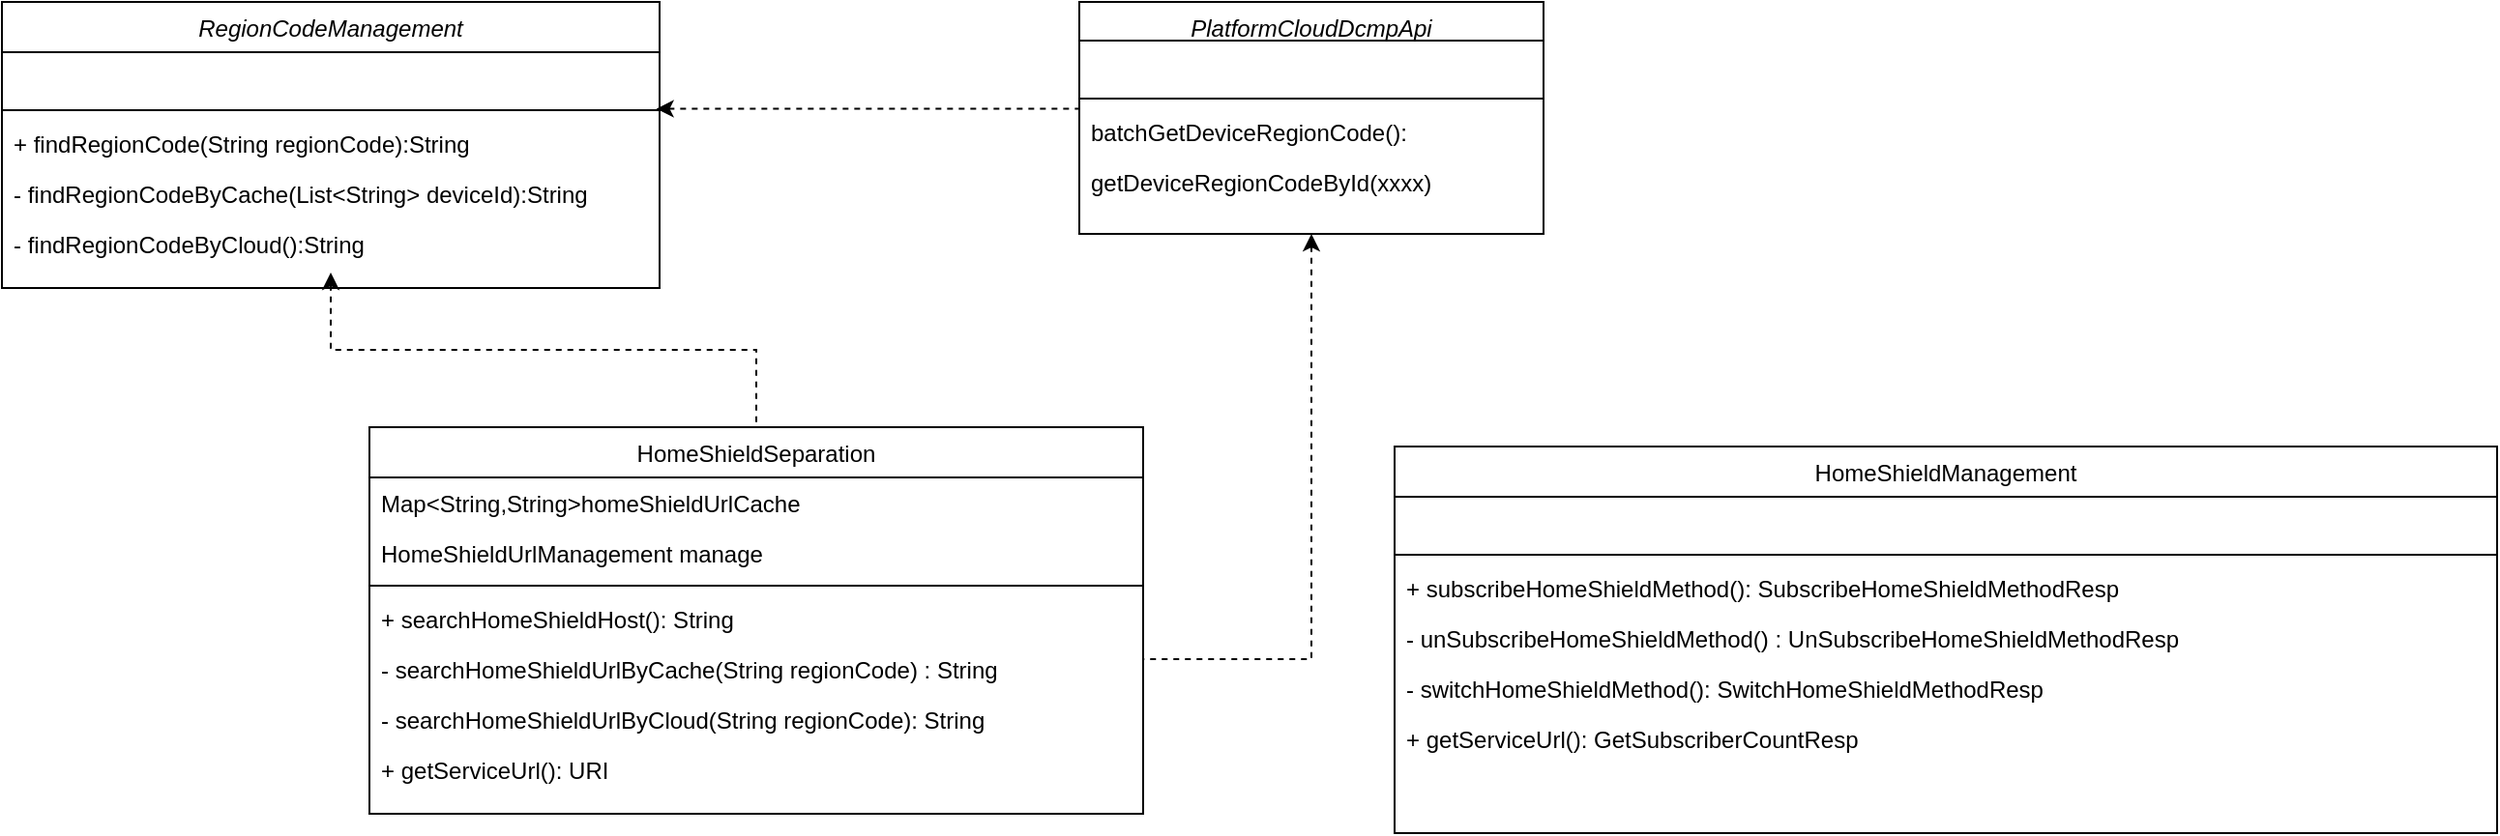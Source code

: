 <mxfile version="21.5.0" type="github">
  <diagram id="C5RBs43oDa-KdzZeNtuy" name="Page-1">
    <mxGraphModel dx="1151" dy="624" grid="1" gridSize="10" guides="1" tooltips="1" connect="1" arrows="1" fold="1" page="1" pageScale="1" pageWidth="827" pageHeight="1169" math="0" shadow="0">
      <root>
        <mxCell id="WIyWlLk6GJQsqaUBKTNV-0" />
        <mxCell id="WIyWlLk6GJQsqaUBKTNV-1" parent="WIyWlLk6GJQsqaUBKTNV-0" />
        <mxCell id="zkfFHV4jXpPFQw0GAbJ--0" value="RegionCodeManagement" style="swimlane;fontStyle=2;align=center;verticalAlign=top;childLayout=stackLayout;horizontal=1;startSize=26;horizontalStack=0;resizeParent=1;resizeLast=0;collapsible=1;marginBottom=0;rounded=0;shadow=0;strokeWidth=1;" parent="WIyWlLk6GJQsqaUBKTNV-1" vertex="1">
          <mxGeometry x="30" y="60" width="340" height="148" as="geometry">
            <mxRectangle x="230" y="140" width="160" height="26" as="alternateBounds" />
          </mxGeometry>
        </mxCell>
        <mxCell id="zkfFHV4jXpPFQw0GAbJ--1" value=" " style="text;align=left;verticalAlign=top;spacingLeft=4;spacingRight=4;overflow=hidden;rotatable=0;points=[[0,0.5],[1,0.5]];portConstraint=eastwest;" parent="zkfFHV4jXpPFQw0GAbJ--0" vertex="1">
          <mxGeometry y="26" width="340" height="26" as="geometry" />
        </mxCell>
        <mxCell id="zkfFHV4jXpPFQw0GAbJ--4" value="" style="line;html=1;strokeWidth=1;align=left;verticalAlign=middle;spacingTop=-1;spacingLeft=3;spacingRight=3;rotatable=0;labelPosition=right;points=[];portConstraint=eastwest;" parent="zkfFHV4jXpPFQw0GAbJ--0" vertex="1">
          <mxGeometry y="52" width="340" height="8" as="geometry" />
        </mxCell>
        <mxCell id="zkfFHV4jXpPFQw0GAbJ--5" value="+ findRegionCode(String regionCode):String" style="text;align=left;verticalAlign=top;spacingLeft=4;spacingRight=4;overflow=hidden;rotatable=0;points=[[0,0.5],[1,0.5]];portConstraint=eastwest;" parent="zkfFHV4jXpPFQw0GAbJ--0" vertex="1">
          <mxGeometry y="60" width="340" height="26" as="geometry" />
        </mxCell>
        <mxCell id="593gdQi1SFJqHG_7XjMu-3" value="- findRegionCodeByCache(List&lt;String&gt; deviceId):String" style="text;align=left;verticalAlign=top;spacingLeft=4;spacingRight=4;overflow=hidden;rotatable=0;points=[[0,0.5],[1,0.5]];portConstraint=eastwest;" vertex="1" parent="zkfFHV4jXpPFQw0GAbJ--0">
          <mxGeometry y="86" width="340" height="26" as="geometry" />
        </mxCell>
        <mxCell id="593gdQi1SFJqHG_7XjMu-4" value="- findRegionCodeByCloud():String" style="text;align=left;verticalAlign=top;spacingLeft=4;spacingRight=4;overflow=hidden;rotatable=0;points=[[0,0.5],[1,0.5]];portConstraint=eastwest;" vertex="1" parent="zkfFHV4jXpPFQw0GAbJ--0">
          <mxGeometry y="112" width="340" height="26" as="geometry" />
        </mxCell>
        <mxCell id="zkfFHV4jXpPFQw0GAbJ--17" value="HomeShieldSeparation" style="swimlane;fontStyle=0;align=center;verticalAlign=top;childLayout=stackLayout;horizontal=1;startSize=26;horizontalStack=0;resizeParent=1;resizeLast=0;collapsible=1;marginBottom=0;rounded=0;shadow=0;strokeWidth=1;" parent="WIyWlLk6GJQsqaUBKTNV-1" vertex="1">
          <mxGeometry x="220" y="280" width="400" height="200" as="geometry">
            <mxRectangle x="550" y="140" width="160" height="26" as="alternateBounds" />
          </mxGeometry>
        </mxCell>
        <mxCell id="zkfFHV4jXpPFQw0GAbJ--22" value="Map&lt;String,String&gt;homeShieldUrlCache" style="text;align=left;verticalAlign=top;spacingLeft=4;spacingRight=4;overflow=hidden;rotatable=0;points=[[0,0.5],[1,0.5]];portConstraint=eastwest;rounded=0;shadow=0;html=0;" parent="zkfFHV4jXpPFQw0GAbJ--17" vertex="1">
          <mxGeometry y="26" width="400" height="26" as="geometry" />
        </mxCell>
        <mxCell id="6os16TLkD9EVe9zrAyYY-3" value="HomeShieldUrlManagement manage" style="text;align=left;verticalAlign=top;spacingLeft=4;spacingRight=4;overflow=hidden;rotatable=0;points=[[0,0.5],[1,0.5]];portConstraint=eastwest;rounded=0;shadow=0;html=0;" parent="zkfFHV4jXpPFQw0GAbJ--17" vertex="1">
          <mxGeometry y="52" width="400" height="26" as="geometry" />
        </mxCell>
        <mxCell id="zkfFHV4jXpPFQw0GAbJ--23" value="" style="line;html=1;strokeWidth=1;align=left;verticalAlign=middle;spacingTop=-1;spacingLeft=3;spacingRight=3;rotatable=0;labelPosition=right;points=[];portConstraint=eastwest;" parent="zkfFHV4jXpPFQw0GAbJ--17" vertex="1">
          <mxGeometry y="78" width="400" height="8" as="geometry" />
        </mxCell>
        <mxCell id="6os16TLkD9EVe9zrAyYY-4" value="+ searchHomeShieldHost(): String" style="text;align=left;verticalAlign=top;spacingLeft=4;spacingRight=4;overflow=hidden;rotatable=0;points=[[0,0.5],[1,0.5]];portConstraint=eastwest;" parent="zkfFHV4jXpPFQw0GAbJ--17" vertex="1">
          <mxGeometry y="86" width="400" height="26" as="geometry" />
        </mxCell>
        <mxCell id="zkfFHV4jXpPFQw0GAbJ--24" value="- searchHomeShieldUrlByCache(String regionCode) : String" style="text;align=left;verticalAlign=top;spacingLeft=4;spacingRight=4;overflow=hidden;rotatable=0;points=[[0,0.5],[1,0.5]];portConstraint=eastwest;" parent="zkfFHV4jXpPFQw0GAbJ--17" vertex="1">
          <mxGeometry y="112" width="400" height="26" as="geometry" />
        </mxCell>
        <mxCell id="zkfFHV4jXpPFQw0GAbJ--25" value="- searchHomeShieldUrlByCloud(String regionCode): String" style="text;align=left;verticalAlign=top;spacingLeft=4;spacingRight=4;overflow=hidden;rotatable=0;points=[[0,0.5],[1,0.5]];portConstraint=eastwest;" parent="zkfFHV4jXpPFQw0GAbJ--17" vertex="1">
          <mxGeometry y="138" width="400" height="26" as="geometry" />
        </mxCell>
        <mxCell id="6os16TLkD9EVe9zrAyYY-5" value="+ getServiceUrl(): URI" style="text;align=left;verticalAlign=top;spacingLeft=4;spacingRight=4;overflow=hidden;rotatable=0;points=[[0,0.5],[1,0.5]];portConstraint=eastwest;" parent="zkfFHV4jXpPFQw0GAbJ--17" vertex="1">
          <mxGeometry y="164" width="400" height="26" as="geometry" />
        </mxCell>
        <mxCell id="zkfFHV4jXpPFQw0GAbJ--26" value="" style="endArrow=none;shadow=0;strokeWidth=1;rounded=0;endFill=0;edgeStyle=elbowEdgeStyle;elbow=vertical;startArrow=classic;startFill=1;entryX=0.5;entryY=0;entryDx=0;entryDy=0;dashed=1;" parent="WIyWlLk6GJQsqaUBKTNV-1" target="zkfFHV4jXpPFQw0GAbJ--17" edge="1">
          <mxGeometry x="0.5" y="41" relative="1" as="geometry">
            <mxPoint x="200" y="200" as="sourcePoint" />
            <mxPoint x="917.92" y="268" as="targetPoint" />
            <mxPoint x="-40" y="32" as="offset" />
            <Array as="points">
              <mxPoint x="890" y="240" />
            </Array>
          </mxGeometry>
        </mxCell>
        <mxCell id="6os16TLkD9EVe9zrAyYY-13" value="PlatformCloudDcmpApi" style="swimlane;fontStyle=2;align=center;verticalAlign=top;childLayout=stackLayout;horizontal=1;startSize=20;horizontalStack=0;resizeParent=1;resizeLast=0;collapsible=1;marginBottom=0;rounded=0;shadow=0;strokeWidth=1;" parent="WIyWlLk6GJQsqaUBKTNV-1" vertex="1">
          <mxGeometry x="587" y="60" width="240" height="120" as="geometry">
            <mxRectangle x="230" y="140" width="160" height="26" as="alternateBounds" />
          </mxGeometry>
        </mxCell>
        <mxCell id="6os16TLkD9EVe9zrAyYY-14" value=" " style="text;align=left;verticalAlign=top;spacingLeft=4;spacingRight=4;overflow=hidden;rotatable=0;points=[[0,0.5],[1,0.5]];portConstraint=eastwest;" parent="6os16TLkD9EVe9zrAyYY-13" vertex="1">
          <mxGeometry y="20" width="240" height="26" as="geometry" />
        </mxCell>
        <mxCell id="6os16TLkD9EVe9zrAyYY-15" value="" style="line;html=1;strokeWidth=1;align=left;verticalAlign=middle;spacingTop=-1;spacingLeft=3;spacingRight=3;rotatable=0;labelPosition=right;points=[];portConstraint=eastwest;" parent="6os16TLkD9EVe9zrAyYY-13" vertex="1">
          <mxGeometry y="46" width="240" height="8" as="geometry" />
        </mxCell>
        <mxCell id="6os16TLkD9EVe9zrAyYY-30" value="batchGetDeviceRegionCode(): " style="text;align=left;verticalAlign=top;spacingLeft=4;spacingRight=4;overflow=hidden;rotatable=0;points=[[0,0.5],[1,0.5]];portConstraint=eastwest;" parent="6os16TLkD9EVe9zrAyYY-13" vertex="1">
          <mxGeometry y="54" width="240" height="26" as="geometry" />
        </mxCell>
        <mxCell id="6os16TLkD9EVe9zrAyYY-28" value="getDeviceRegionCodeById(xxxx)" style="text;align=left;verticalAlign=top;spacingLeft=4;spacingRight=4;overflow=hidden;rotatable=0;points=[[0,0.5],[1,0.5]];portConstraint=eastwest;" parent="6os16TLkD9EVe9zrAyYY-13" vertex="1">
          <mxGeometry y="80" width="240" height="26" as="geometry" />
        </mxCell>
        <mxCell id="6os16TLkD9EVe9zrAyYY-20" value="" style="endArrow=none;shadow=0;strokeWidth=1;rounded=0;endFill=0;edgeStyle=orthogonalEdgeStyle;elbow=vertical;startArrow=classic;startFill=1;dashed=1;entryX=1;entryY=0.5;entryDx=0;entryDy=0;exitX=0.5;exitY=1;exitDx=0;exitDy=0;" parent="WIyWlLk6GJQsqaUBKTNV-1" edge="1" target="zkfFHV4jXpPFQw0GAbJ--24" source="6os16TLkD9EVe9zrAyYY-13">
          <mxGeometry relative="1" as="geometry">
            <mxPoint x="940" y="170" as="sourcePoint" />
            <mxPoint x="655" y="410" as="targetPoint" />
            <Array as="points">
              <mxPoint x="707" y="400" />
              <mxPoint x="620" y="400" />
            </Array>
          </mxGeometry>
        </mxCell>
        <mxCell id="593gdQi1SFJqHG_7XjMu-6" value="" style="endArrow=none;shadow=0;strokeWidth=1;rounded=0;endFill=0;edgeStyle=orthogonalEdgeStyle;elbow=vertical;startArrow=classic;startFill=1;dashed=1;entryX=0;entryY=0.5;entryDx=0;entryDy=0;entryPerimeter=0;exitX=0.995;exitY=1.127;exitDx=0;exitDy=0;exitPerimeter=0;" edge="1" parent="WIyWlLk6GJQsqaUBKTNV-1" source="zkfFHV4jXpPFQw0GAbJ--1" target="6os16TLkD9EVe9zrAyYY-15">
          <mxGeometry relative="1" as="geometry">
            <mxPoint x="420" y="110" as="sourcePoint" />
            <mxPoint x="630" y="415" as="targetPoint" />
            <Array as="points">
              <mxPoint x="587" y="115" />
            </Array>
          </mxGeometry>
        </mxCell>
        <mxCell id="593gdQi1SFJqHG_7XjMu-7" value="HomeShieldManagement" style="swimlane;fontStyle=0;align=center;verticalAlign=top;childLayout=stackLayout;horizontal=1;startSize=26;horizontalStack=0;resizeParent=1;resizeLast=0;collapsible=1;marginBottom=0;rounded=0;shadow=0;strokeWidth=1;" vertex="1" parent="WIyWlLk6GJQsqaUBKTNV-1">
          <mxGeometry x="750" y="290" width="570" height="200" as="geometry">
            <mxRectangle x="550" y="140" width="160" height="26" as="alternateBounds" />
          </mxGeometry>
        </mxCell>
        <mxCell id="593gdQi1SFJqHG_7XjMu-9" value=" " style="text;align=left;verticalAlign=top;spacingLeft=4;spacingRight=4;overflow=hidden;rotatable=0;points=[[0,0.5],[1,0.5]];portConstraint=eastwest;rounded=0;shadow=0;html=0;" vertex="1" parent="593gdQi1SFJqHG_7XjMu-7">
          <mxGeometry y="26" width="570" height="26" as="geometry" />
        </mxCell>
        <mxCell id="593gdQi1SFJqHG_7XjMu-10" value="" style="line;html=1;strokeWidth=1;align=left;verticalAlign=middle;spacingTop=-1;spacingLeft=3;spacingRight=3;rotatable=0;labelPosition=right;points=[];portConstraint=eastwest;" vertex="1" parent="593gdQi1SFJqHG_7XjMu-7">
          <mxGeometry y="52" width="570" height="8" as="geometry" />
        </mxCell>
        <mxCell id="593gdQi1SFJqHG_7XjMu-11" value="+ subscribeHomeShieldMethod(): SubscribeHomeShieldMethodResp" style="text;align=left;verticalAlign=top;spacingLeft=4;spacingRight=4;overflow=hidden;rotatable=0;points=[[0,0.5],[1,0.5]];portConstraint=eastwest;" vertex="1" parent="593gdQi1SFJqHG_7XjMu-7">
          <mxGeometry y="60" width="570" height="26" as="geometry" />
        </mxCell>
        <mxCell id="593gdQi1SFJqHG_7XjMu-12" value="- unSubscribeHomeShieldMethod() : UnSubscribeHomeShieldMethodResp" style="text;align=left;verticalAlign=top;spacingLeft=4;spacingRight=4;overflow=hidden;rotatable=0;points=[[0,0.5],[1,0.5]];portConstraint=eastwest;" vertex="1" parent="593gdQi1SFJqHG_7XjMu-7">
          <mxGeometry y="86" width="570" height="26" as="geometry" />
        </mxCell>
        <mxCell id="593gdQi1SFJqHG_7XjMu-13" value="- switchHomeShieldMethod(): SwitchHomeShieldMethodResp" style="text;align=left;verticalAlign=top;spacingLeft=4;spacingRight=4;overflow=hidden;rotatable=0;points=[[0,0.5],[1,0.5]];portConstraint=eastwest;" vertex="1" parent="593gdQi1SFJqHG_7XjMu-7">
          <mxGeometry y="112" width="570" height="26" as="geometry" />
        </mxCell>
        <mxCell id="593gdQi1SFJqHG_7XjMu-14" value="+ getServiceUrl(): GetSubscriberCountResp" style="text;align=left;verticalAlign=top;spacingLeft=4;spacingRight=4;overflow=hidden;rotatable=0;points=[[0,0.5],[1,0.5]];portConstraint=eastwest;" vertex="1" parent="593gdQi1SFJqHG_7XjMu-7">
          <mxGeometry y="138" width="570" height="26" as="geometry" />
        </mxCell>
      </root>
    </mxGraphModel>
  </diagram>
</mxfile>
